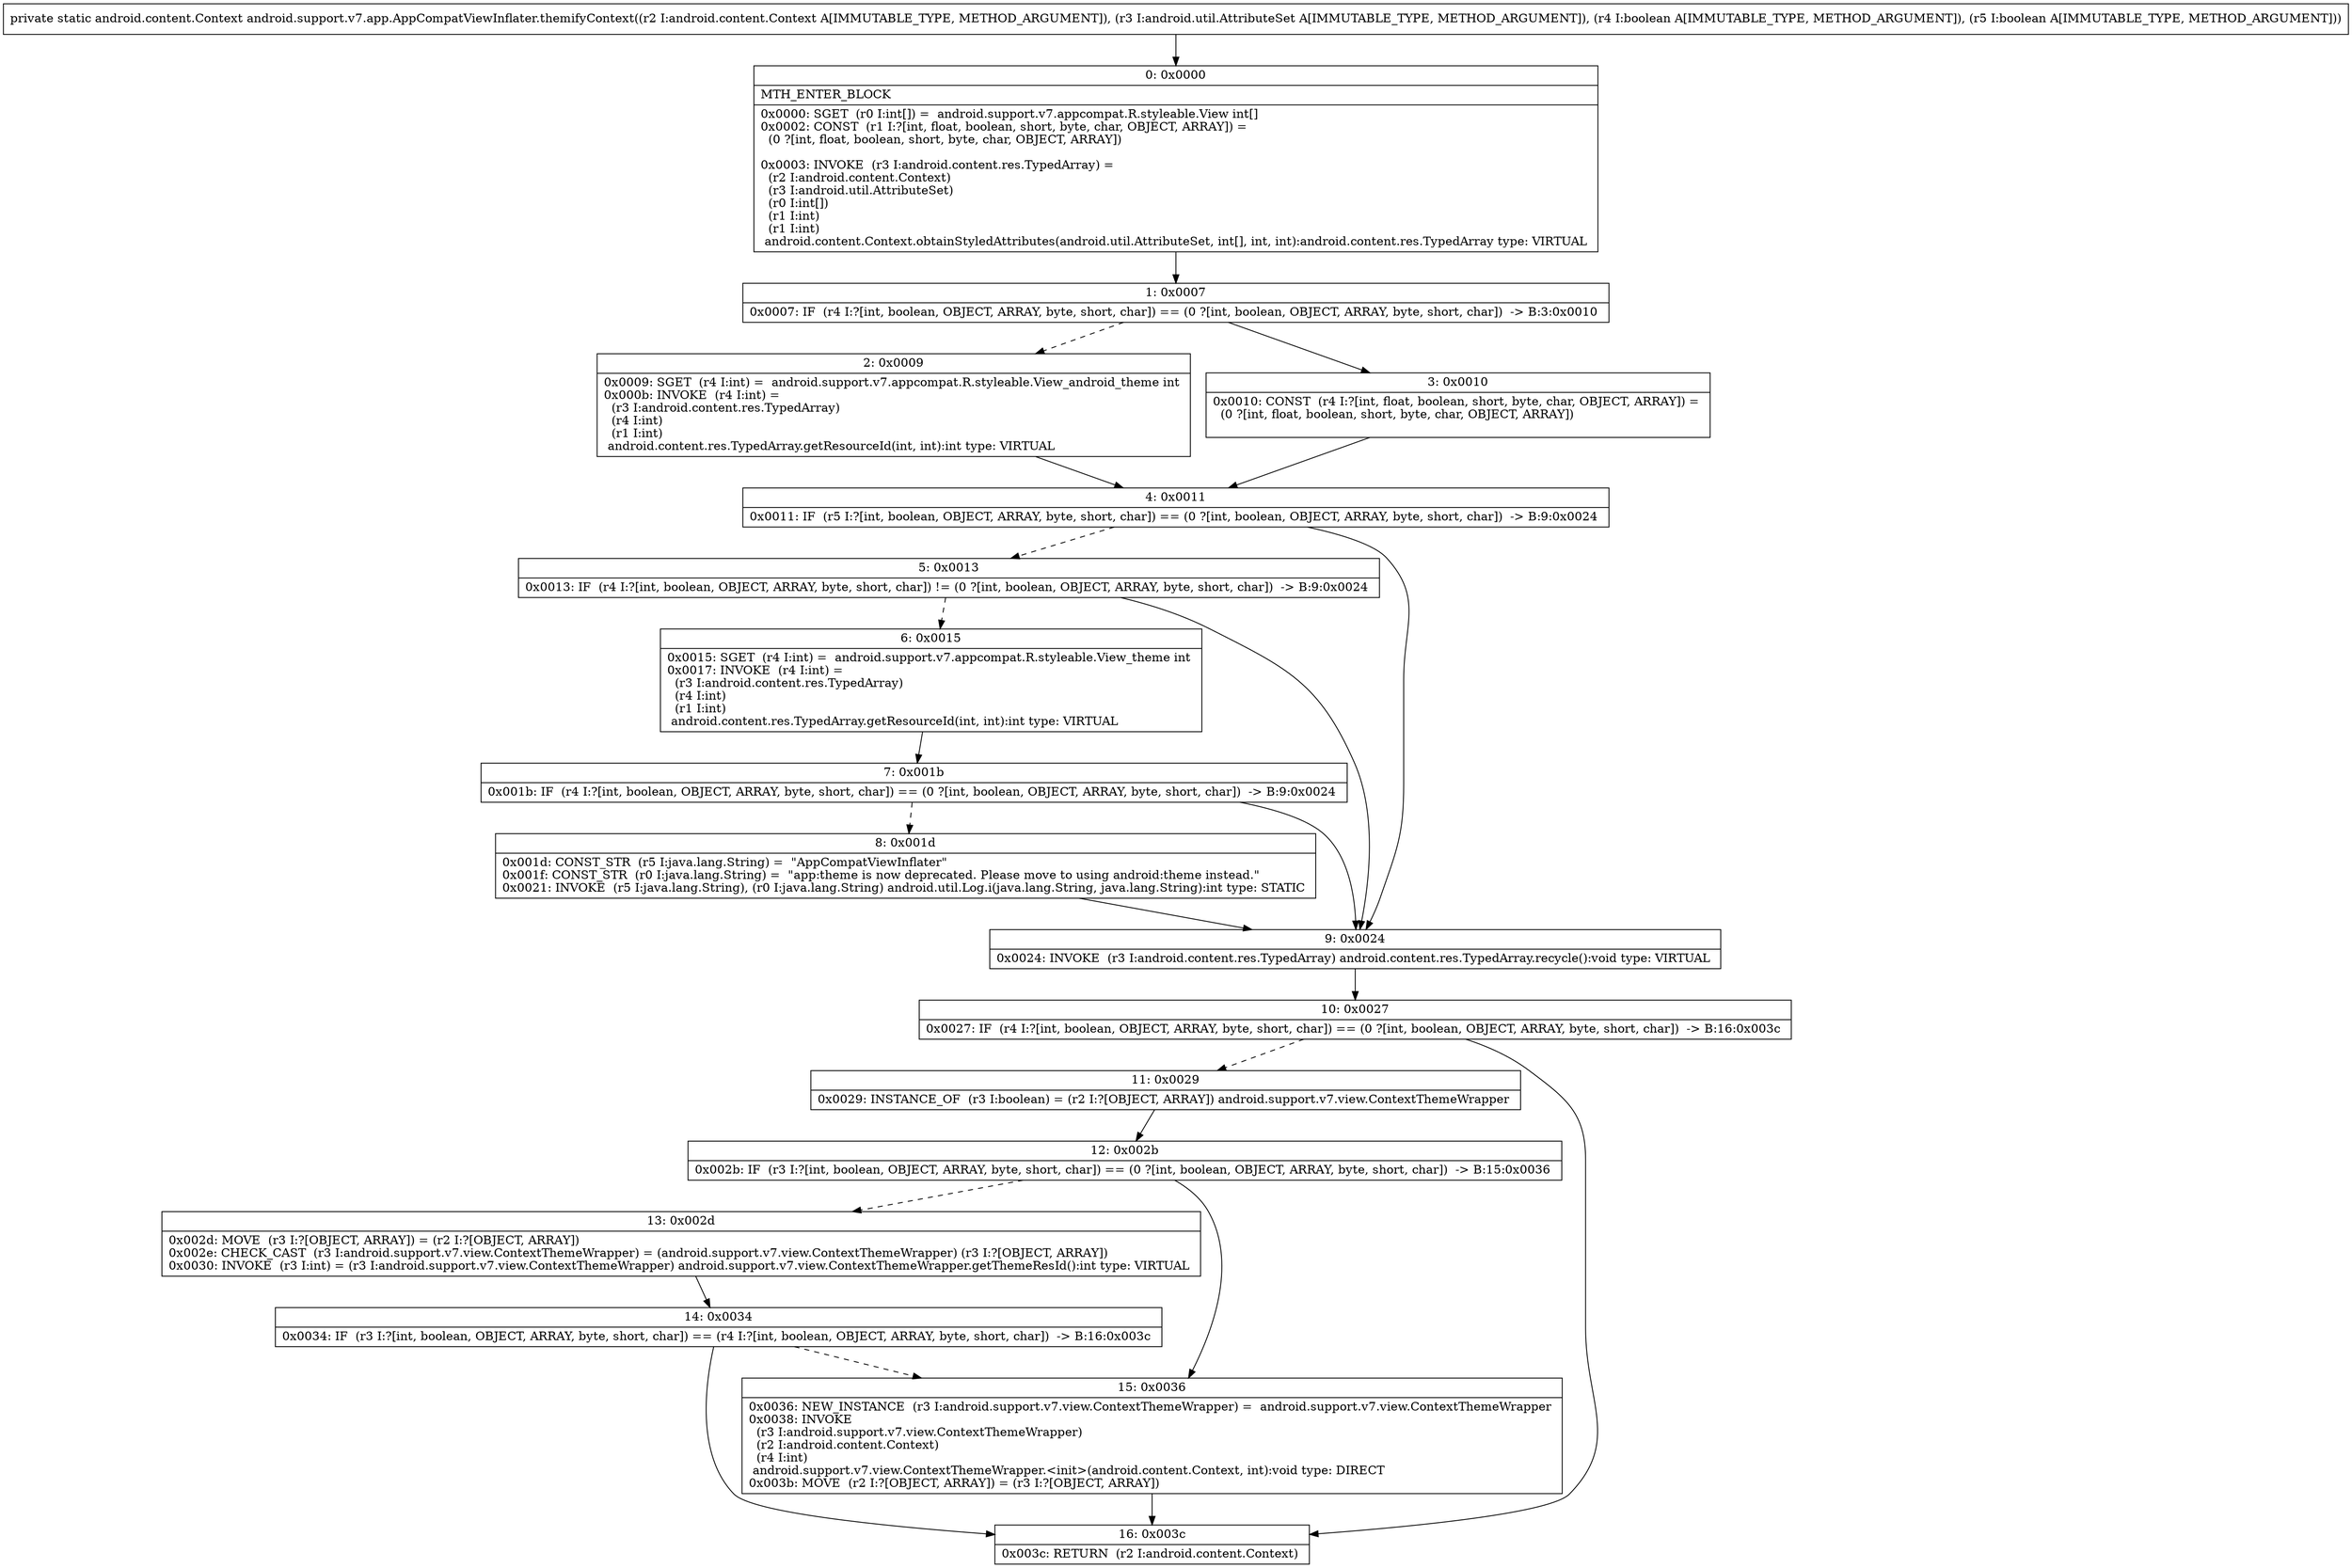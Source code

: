 digraph "CFG forandroid.support.v7.app.AppCompatViewInflater.themifyContext(Landroid\/content\/Context;Landroid\/util\/AttributeSet;ZZ)Landroid\/content\/Context;" {
Node_0 [shape=record,label="{0\:\ 0x0000|MTH_ENTER_BLOCK\l|0x0000: SGET  (r0 I:int[]) =  android.support.v7.appcompat.R.styleable.View int[] \l0x0002: CONST  (r1 I:?[int, float, boolean, short, byte, char, OBJECT, ARRAY]) = \l  (0 ?[int, float, boolean, short, byte, char, OBJECT, ARRAY])\l \l0x0003: INVOKE  (r3 I:android.content.res.TypedArray) = \l  (r2 I:android.content.Context)\l  (r3 I:android.util.AttributeSet)\l  (r0 I:int[])\l  (r1 I:int)\l  (r1 I:int)\l android.content.Context.obtainStyledAttributes(android.util.AttributeSet, int[], int, int):android.content.res.TypedArray type: VIRTUAL \l}"];
Node_1 [shape=record,label="{1\:\ 0x0007|0x0007: IF  (r4 I:?[int, boolean, OBJECT, ARRAY, byte, short, char]) == (0 ?[int, boolean, OBJECT, ARRAY, byte, short, char])  \-\> B:3:0x0010 \l}"];
Node_2 [shape=record,label="{2\:\ 0x0009|0x0009: SGET  (r4 I:int) =  android.support.v7.appcompat.R.styleable.View_android_theme int \l0x000b: INVOKE  (r4 I:int) = \l  (r3 I:android.content.res.TypedArray)\l  (r4 I:int)\l  (r1 I:int)\l android.content.res.TypedArray.getResourceId(int, int):int type: VIRTUAL \l}"];
Node_3 [shape=record,label="{3\:\ 0x0010|0x0010: CONST  (r4 I:?[int, float, boolean, short, byte, char, OBJECT, ARRAY]) = \l  (0 ?[int, float, boolean, short, byte, char, OBJECT, ARRAY])\l \l}"];
Node_4 [shape=record,label="{4\:\ 0x0011|0x0011: IF  (r5 I:?[int, boolean, OBJECT, ARRAY, byte, short, char]) == (0 ?[int, boolean, OBJECT, ARRAY, byte, short, char])  \-\> B:9:0x0024 \l}"];
Node_5 [shape=record,label="{5\:\ 0x0013|0x0013: IF  (r4 I:?[int, boolean, OBJECT, ARRAY, byte, short, char]) != (0 ?[int, boolean, OBJECT, ARRAY, byte, short, char])  \-\> B:9:0x0024 \l}"];
Node_6 [shape=record,label="{6\:\ 0x0015|0x0015: SGET  (r4 I:int) =  android.support.v7.appcompat.R.styleable.View_theme int \l0x0017: INVOKE  (r4 I:int) = \l  (r3 I:android.content.res.TypedArray)\l  (r4 I:int)\l  (r1 I:int)\l android.content.res.TypedArray.getResourceId(int, int):int type: VIRTUAL \l}"];
Node_7 [shape=record,label="{7\:\ 0x001b|0x001b: IF  (r4 I:?[int, boolean, OBJECT, ARRAY, byte, short, char]) == (0 ?[int, boolean, OBJECT, ARRAY, byte, short, char])  \-\> B:9:0x0024 \l}"];
Node_8 [shape=record,label="{8\:\ 0x001d|0x001d: CONST_STR  (r5 I:java.lang.String) =  \"AppCompatViewInflater\" \l0x001f: CONST_STR  (r0 I:java.lang.String) =  \"app:theme is now deprecated. Please move to using android:theme instead.\" \l0x0021: INVOKE  (r5 I:java.lang.String), (r0 I:java.lang.String) android.util.Log.i(java.lang.String, java.lang.String):int type: STATIC \l}"];
Node_9 [shape=record,label="{9\:\ 0x0024|0x0024: INVOKE  (r3 I:android.content.res.TypedArray) android.content.res.TypedArray.recycle():void type: VIRTUAL \l}"];
Node_10 [shape=record,label="{10\:\ 0x0027|0x0027: IF  (r4 I:?[int, boolean, OBJECT, ARRAY, byte, short, char]) == (0 ?[int, boolean, OBJECT, ARRAY, byte, short, char])  \-\> B:16:0x003c \l}"];
Node_11 [shape=record,label="{11\:\ 0x0029|0x0029: INSTANCE_OF  (r3 I:boolean) = (r2 I:?[OBJECT, ARRAY]) android.support.v7.view.ContextThemeWrapper \l}"];
Node_12 [shape=record,label="{12\:\ 0x002b|0x002b: IF  (r3 I:?[int, boolean, OBJECT, ARRAY, byte, short, char]) == (0 ?[int, boolean, OBJECT, ARRAY, byte, short, char])  \-\> B:15:0x0036 \l}"];
Node_13 [shape=record,label="{13\:\ 0x002d|0x002d: MOVE  (r3 I:?[OBJECT, ARRAY]) = (r2 I:?[OBJECT, ARRAY]) \l0x002e: CHECK_CAST  (r3 I:android.support.v7.view.ContextThemeWrapper) = (android.support.v7.view.ContextThemeWrapper) (r3 I:?[OBJECT, ARRAY]) \l0x0030: INVOKE  (r3 I:int) = (r3 I:android.support.v7.view.ContextThemeWrapper) android.support.v7.view.ContextThemeWrapper.getThemeResId():int type: VIRTUAL \l}"];
Node_14 [shape=record,label="{14\:\ 0x0034|0x0034: IF  (r3 I:?[int, boolean, OBJECT, ARRAY, byte, short, char]) == (r4 I:?[int, boolean, OBJECT, ARRAY, byte, short, char])  \-\> B:16:0x003c \l}"];
Node_15 [shape=record,label="{15\:\ 0x0036|0x0036: NEW_INSTANCE  (r3 I:android.support.v7.view.ContextThemeWrapper) =  android.support.v7.view.ContextThemeWrapper \l0x0038: INVOKE  \l  (r3 I:android.support.v7.view.ContextThemeWrapper)\l  (r2 I:android.content.Context)\l  (r4 I:int)\l android.support.v7.view.ContextThemeWrapper.\<init\>(android.content.Context, int):void type: DIRECT \l0x003b: MOVE  (r2 I:?[OBJECT, ARRAY]) = (r3 I:?[OBJECT, ARRAY]) \l}"];
Node_16 [shape=record,label="{16\:\ 0x003c|0x003c: RETURN  (r2 I:android.content.Context) \l}"];
MethodNode[shape=record,label="{private static android.content.Context android.support.v7.app.AppCompatViewInflater.themifyContext((r2 I:android.content.Context A[IMMUTABLE_TYPE, METHOD_ARGUMENT]), (r3 I:android.util.AttributeSet A[IMMUTABLE_TYPE, METHOD_ARGUMENT]), (r4 I:boolean A[IMMUTABLE_TYPE, METHOD_ARGUMENT]), (r5 I:boolean A[IMMUTABLE_TYPE, METHOD_ARGUMENT])) }"];
MethodNode -> Node_0;
Node_0 -> Node_1;
Node_1 -> Node_2[style=dashed];
Node_1 -> Node_3;
Node_2 -> Node_4;
Node_3 -> Node_4;
Node_4 -> Node_5[style=dashed];
Node_4 -> Node_9;
Node_5 -> Node_6[style=dashed];
Node_5 -> Node_9;
Node_6 -> Node_7;
Node_7 -> Node_8[style=dashed];
Node_7 -> Node_9;
Node_8 -> Node_9;
Node_9 -> Node_10;
Node_10 -> Node_11[style=dashed];
Node_10 -> Node_16;
Node_11 -> Node_12;
Node_12 -> Node_13[style=dashed];
Node_12 -> Node_15;
Node_13 -> Node_14;
Node_14 -> Node_15[style=dashed];
Node_14 -> Node_16;
Node_15 -> Node_16;
}

